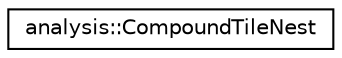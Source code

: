 digraph "Graphical Class Hierarchy"
{
 // LATEX_PDF_SIZE
  edge [fontname="Helvetica",fontsize="10",labelfontname="Helvetica",labelfontsize="10"];
  node [fontname="Helvetica",fontsize="10",shape=record];
  rankdir="LR";
  Node0 [label="analysis::CompoundTileNest",height=0.2,width=0.4,color="black", fillcolor="white", style="filled",URL="$structanalysis_1_1CompoundTileNest.html",tooltip=" "];
}
